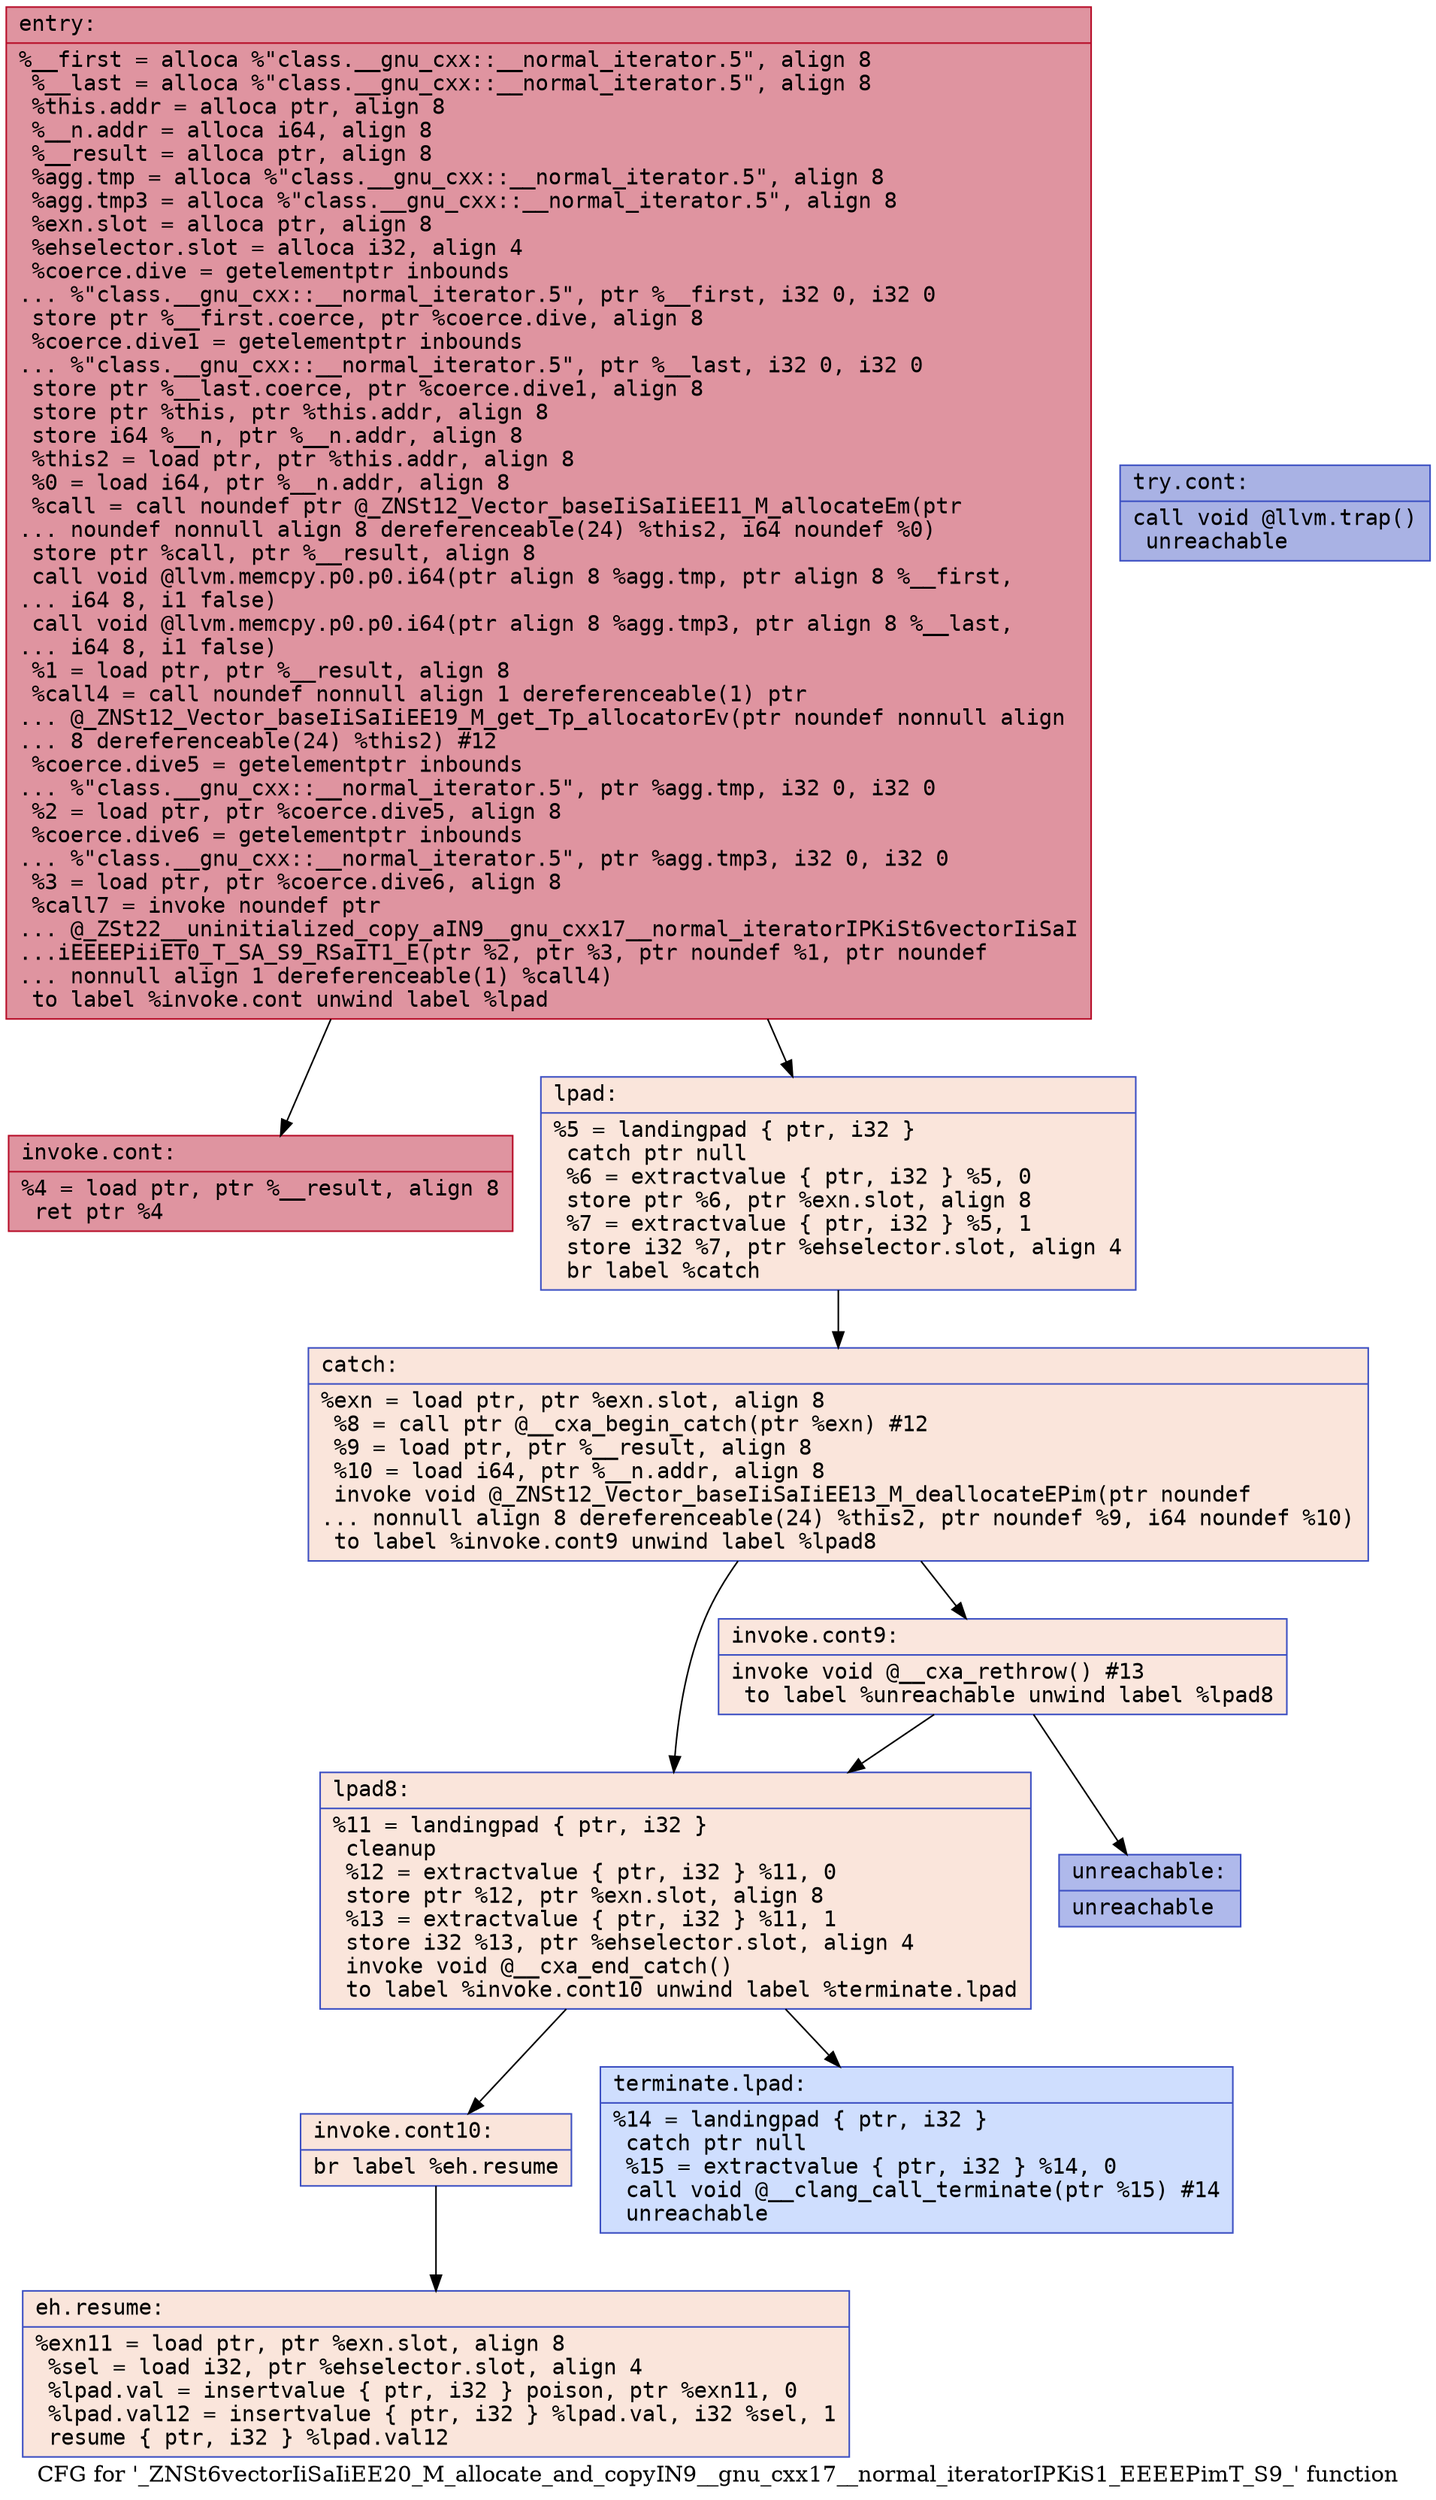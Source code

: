 digraph "CFG for '_ZNSt6vectorIiSaIiEE20_M_allocate_and_copyIN9__gnu_cxx17__normal_iteratorIPKiS1_EEEEPimT_S9_' function" {
	label="CFG for '_ZNSt6vectorIiSaIiEE20_M_allocate_and_copyIN9__gnu_cxx17__normal_iteratorIPKiS1_EEEEPimT_S9_' function";

	Node0x55579cde0d60 [shape=record,color="#b70d28ff", style=filled, fillcolor="#b70d2870" fontname="Courier",label="{entry:\l|  %__first = alloca %\"class.__gnu_cxx::__normal_iterator.5\", align 8\l  %__last = alloca %\"class.__gnu_cxx::__normal_iterator.5\", align 8\l  %this.addr = alloca ptr, align 8\l  %__n.addr = alloca i64, align 8\l  %__result = alloca ptr, align 8\l  %agg.tmp = alloca %\"class.__gnu_cxx::__normal_iterator.5\", align 8\l  %agg.tmp3 = alloca %\"class.__gnu_cxx::__normal_iterator.5\", align 8\l  %exn.slot = alloca ptr, align 8\l  %ehselector.slot = alloca i32, align 4\l  %coerce.dive = getelementptr inbounds\l... %\"class.__gnu_cxx::__normal_iterator.5\", ptr %__first, i32 0, i32 0\l  store ptr %__first.coerce, ptr %coerce.dive, align 8\l  %coerce.dive1 = getelementptr inbounds\l... %\"class.__gnu_cxx::__normal_iterator.5\", ptr %__last, i32 0, i32 0\l  store ptr %__last.coerce, ptr %coerce.dive1, align 8\l  store ptr %this, ptr %this.addr, align 8\l  store i64 %__n, ptr %__n.addr, align 8\l  %this2 = load ptr, ptr %this.addr, align 8\l  %0 = load i64, ptr %__n.addr, align 8\l  %call = call noundef ptr @_ZNSt12_Vector_baseIiSaIiEE11_M_allocateEm(ptr\l... noundef nonnull align 8 dereferenceable(24) %this2, i64 noundef %0)\l  store ptr %call, ptr %__result, align 8\l  call void @llvm.memcpy.p0.p0.i64(ptr align 8 %agg.tmp, ptr align 8 %__first,\l... i64 8, i1 false)\l  call void @llvm.memcpy.p0.p0.i64(ptr align 8 %agg.tmp3, ptr align 8 %__last,\l... i64 8, i1 false)\l  %1 = load ptr, ptr %__result, align 8\l  %call4 = call noundef nonnull align 1 dereferenceable(1) ptr\l... @_ZNSt12_Vector_baseIiSaIiEE19_M_get_Tp_allocatorEv(ptr noundef nonnull align\l... 8 dereferenceable(24) %this2) #12\l  %coerce.dive5 = getelementptr inbounds\l... %\"class.__gnu_cxx::__normal_iterator.5\", ptr %agg.tmp, i32 0, i32 0\l  %2 = load ptr, ptr %coerce.dive5, align 8\l  %coerce.dive6 = getelementptr inbounds\l... %\"class.__gnu_cxx::__normal_iterator.5\", ptr %agg.tmp3, i32 0, i32 0\l  %3 = load ptr, ptr %coerce.dive6, align 8\l  %call7 = invoke noundef ptr\l... @_ZSt22__uninitialized_copy_aIN9__gnu_cxx17__normal_iteratorIPKiSt6vectorIiSaI\l...iEEEEPiiET0_T_SA_S9_RSaIT1_E(ptr %2, ptr %3, ptr noundef %1, ptr noundef\l... nonnull align 1 dereferenceable(1) %call4)\l          to label %invoke.cont unwind label %lpad\l}"];
	Node0x55579cde0d60 -> Node0x55579cde2510[tooltip="entry -> invoke.cont\nProbability 100.00%" ];
	Node0x55579cde0d60 -> Node0x55579cde2590[tooltip="entry -> lpad\nProbability 0.00%" ];
	Node0x55579cde2510 [shape=record,color="#b70d28ff", style=filled, fillcolor="#b70d2870" fontname="Courier",label="{invoke.cont:\l|  %4 = load ptr, ptr %__result, align 8\l  ret ptr %4\l}"];
	Node0x55579cde2590 [shape=record,color="#3d50c3ff", style=filled, fillcolor="#f4c5ad70" fontname="Courier",label="{lpad:\l|  %5 = landingpad \{ ptr, i32 \}\l          catch ptr null\l  %6 = extractvalue \{ ptr, i32 \} %5, 0\l  store ptr %6, ptr %exn.slot, align 8\l  %7 = extractvalue \{ ptr, i32 \} %5, 1\l  store i32 %7, ptr %ehselector.slot, align 4\l  br label %catch\l}"];
	Node0x55579cde2590 -> Node0x55579cde2c10[tooltip="lpad -> catch\nProbability 100.00%" ];
	Node0x55579cde2c10 [shape=record,color="#3d50c3ff", style=filled, fillcolor="#f4c5ad70" fontname="Courier",label="{catch:\l|  %exn = load ptr, ptr %exn.slot, align 8\l  %8 = call ptr @__cxa_begin_catch(ptr %exn) #12\l  %9 = load ptr, ptr %__result, align 8\l  %10 = load i64, ptr %__n.addr, align 8\l  invoke void @_ZNSt12_Vector_baseIiSaIiEE13_M_deallocateEPim(ptr noundef\l... nonnull align 8 dereferenceable(24) %this2, ptr noundef %9, i64 noundef %10)\l          to label %invoke.cont9 unwind label %lpad8\l}"];
	Node0x55579cde2c10 -> Node0x55579cde3120[tooltip="catch -> invoke.cont9\nProbability 50.00%" ];
	Node0x55579cde2c10 -> Node0x55579cde3170[tooltip="catch -> lpad8\nProbability 50.00%" ];
	Node0x55579cde3120 [shape=record,color="#3d50c3ff", style=filled, fillcolor="#f3c7b170" fontname="Courier",label="{invoke.cont9:\l|  invoke void @__cxa_rethrow() #13\l          to label %unreachable unwind label %lpad8\l}"];
	Node0x55579cde3120 -> Node0x55579cde3390[tooltip="invoke.cont9 -> unreachable\nProbability 0.00%" ];
	Node0x55579cde3120 -> Node0x55579cde3170[tooltip="invoke.cont9 -> lpad8\nProbability 100.00%" ];
	Node0x55579cde3170 [shape=record,color="#3d50c3ff", style=filled, fillcolor="#f4c5ad70" fontname="Courier",label="{lpad8:\l|  %11 = landingpad \{ ptr, i32 \}\l          cleanup\l  %12 = extractvalue \{ ptr, i32 \} %11, 0\l  store ptr %12, ptr %exn.slot, align 8\l  %13 = extractvalue \{ ptr, i32 \} %11, 1\l  store i32 %13, ptr %ehselector.slot, align 4\l  invoke void @__cxa_end_catch()\l          to label %invoke.cont10 unwind label %terminate.lpad\l}"];
	Node0x55579cde3170 -> Node0x55579cde3780[tooltip="lpad8 -> invoke.cont10\nProbability 100.00%" ];
	Node0x55579cde3170 -> Node0x55579cde3830[tooltip="lpad8 -> terminate.lpad\nProbability 0.00%" ];
	Node0x55579cde3780 [shape=record,color="#3d50c3ff", style=filled, fillcolor="#f4c5ad70" fontname="Courier",label="{invoke.cont10:\l|  br label %eh.resume\l}"];
	Node0x55579cde3780 -> Node0x55579cde3a50[tooltip="invoke.cont10 -> eh.resume\nProbability 100.00%" ];
	Node0x55579cde3b10 [shape=record,color="#3d50c3ff", style=filled, fillcolor="#3d50c370" fontname="Courier",label="{try.cont:\l|  call void @llvm.trap()\l  unreachable\l}"];
	Node0x55579cde3a50 [shape=record,color="#3d50c3ff", style=filled, fillcolor="#f4c5ad70" fontname="Courier",label="{eh.resume:\l|  %exn11 = load ptr, ptr %exn.slot, align 8\l  %sel = load i32, ptr %ehselector.slot, align 4\l  %lpad.val = insertvalue \{ ptr, i32 \} poison, ptr %exn11, 0\l  %lpad.val12 = insertvalue \{ ptr, i32 \} %lpad.val, i32 %sel, 1\l  resume \{ ptr, i32 \} %lpad.val12\l}"];
	Node0x55579cde3830 [shape=record,color="#3d50c3ff", style=filled, fillcolor="#93b5fe70" fontname="Courier",label="{terminate.lpad:\l|  %14 = landingpad \{ ptr, i32 \}\l          catch ptr null\l  %15 = extractvalue \{ ptr, i32 \} %14, 0\l  call void @__clang_call_terminate(ptr %15) #14\l  unreachable\l}"];
	Node0x55579cde3390 [shape=record,color="#3d50c3ff", style=filled, fillcolor="#4961d270" fontname="Courier",label="{unreachable:\l|  unreachable\l}"];
}

